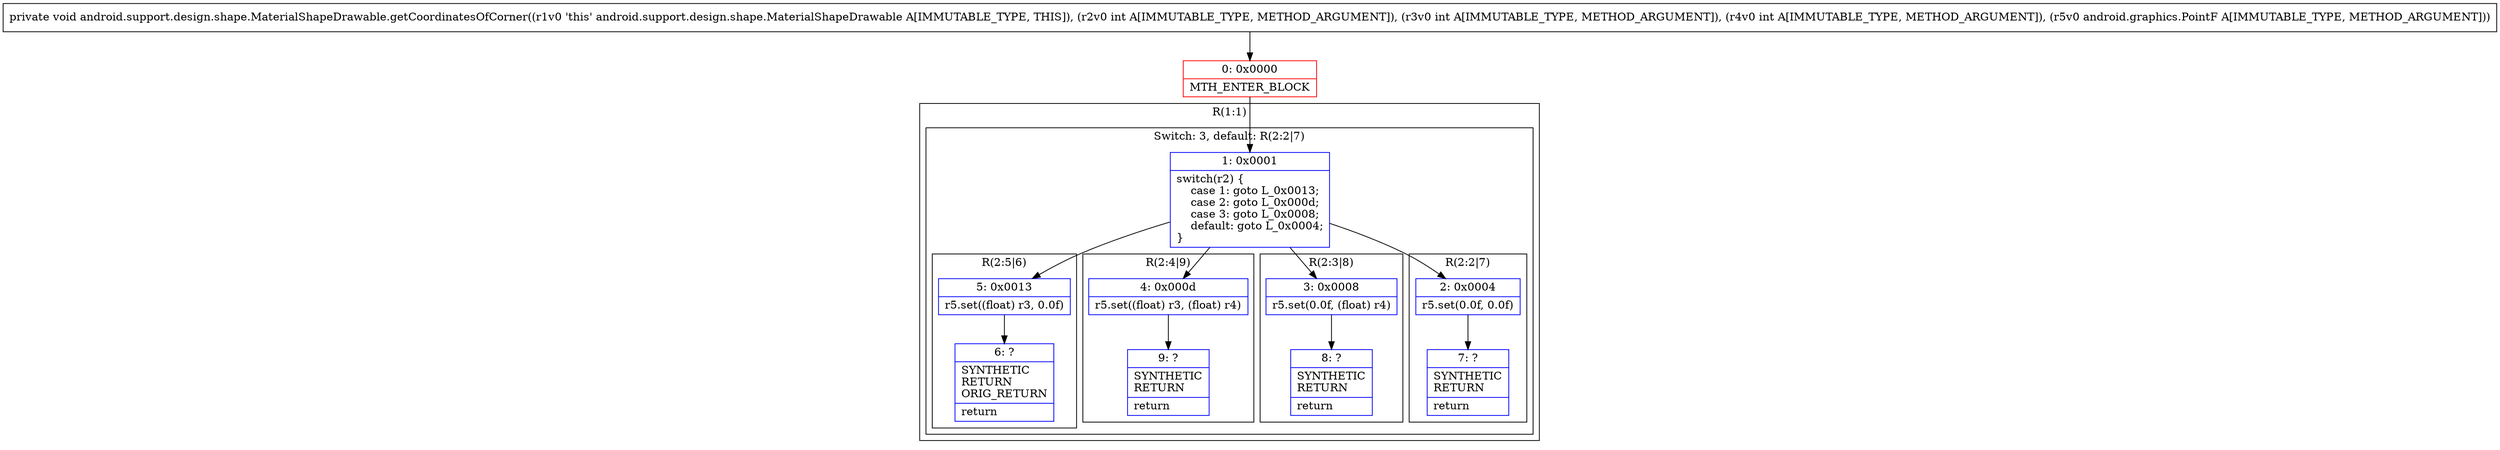 digraph "CFG forandroid.support.design.shape.MaterialShapeDrawable.getCoordinatesOfCorner(IIILandroid\/graphics\/PointF;)V" {
subgraph cluster_Region_2086020133 {
label = "R(1:1)";
node [shape=record,color=blue];
subgraph cluster_SwitchRegion_2043653680 {
label = "Switch: 3, default: R(2:2|7)";
node [shape=record,color=blue];
Node_1 [shape=record,label="{1\:\ 0x0001|switch(r2) \{\l    case 1: goto L_0x0013;\l    case 2: goto L_0x000d;\l    case 3: goto L_0x0008;\l    default: goto L_0x0004;\l\}\l}"];
subgraph cluster_Region_142013776 {
label = "R(2:5|6)";
node [shape=record,color=blue];
Node_5 [shape=record,label="{5\:\ 0x0013|r5.set((float) r3, 0.0f)\l}"];
Node_6 [shape=record,label="{6\:\ ?|SYNTHETIC\lRETURN\lORIG_RETURN\l|return\l}"];
}
subgraph cluster_Region_1173364613 {
label = "R(2:4|9)";
node [shape=record,color=blue];
Node_4 [shape=record,label="{4\:\ 0x000d|r5.set((float) r3, (float) r4)\l}"];
Node_9 [shape=record,label="{9\:\ ?|SYNTHETIC\lRETURN\l|return\l}"];
}
subgraph cluster_Region_147487762 {
label = "R(2:3|8)";
node [shape=record,color=blue];
Node_3 [shape=record,label="{3\:\ 0x0008|r5.set(0.0f, (float) r4)\l}"];
Node_8 [shape=record,label="{8\:\ ?|SYNTHETIC\lRETURN\l|return\l}"];
}
subgraph cluster_Region_217120021 {
label = "R(2:2|7)";
node [shape=record,color=blue];
Node_2 [shape=record,label="{2\:\ 0x0004|r5.set(0.0f, 0.0f)\l}"];
Node_7 [shape=record,label="{7\:\ ?|SYNTHETIC\lRETURN\l|return\l}"];
}
}
}
Node_0 [shape=record,color=red,label="{0\:\ 0x0000|MTH_ENTER_BLOCK\l}"];
MethodNode[shape=record,label="{private void android.support.design.shape.MaterialShapeDrawable.getCoordinatesOfCorner((r1v0 'this' android.support.design.shape.MaterialShapeDrawable A[IMMUTABLE_TYPE, THIS]), (r2v0 int A[IMMUTABLE_TYPE, METHOD_ARGUMENT]), (r3v0 int A[IMMUTABLE_TYPE, METHOD_ARGUMENT]), (r4v0 int A[IMMUTABLE_TYPE, METHOD_ARGUMENT]), (r5v0 android.graphics.PointF A[IMMUTABLE_TYPE, METHOD_ARGUMENT])) }"];
MethodNode -> Node_0;
Node_1 -> Node_2;
Node_1 -> Node_3;
Node_1 -> Node_4;
Node_1 -> Node_5;
Node_5 -> Node_6;
Node_4 -> Node_9;
Node_3 -> Node_8;
Node_2 -> Node_7;
Node_0 -> Node_1;
}

